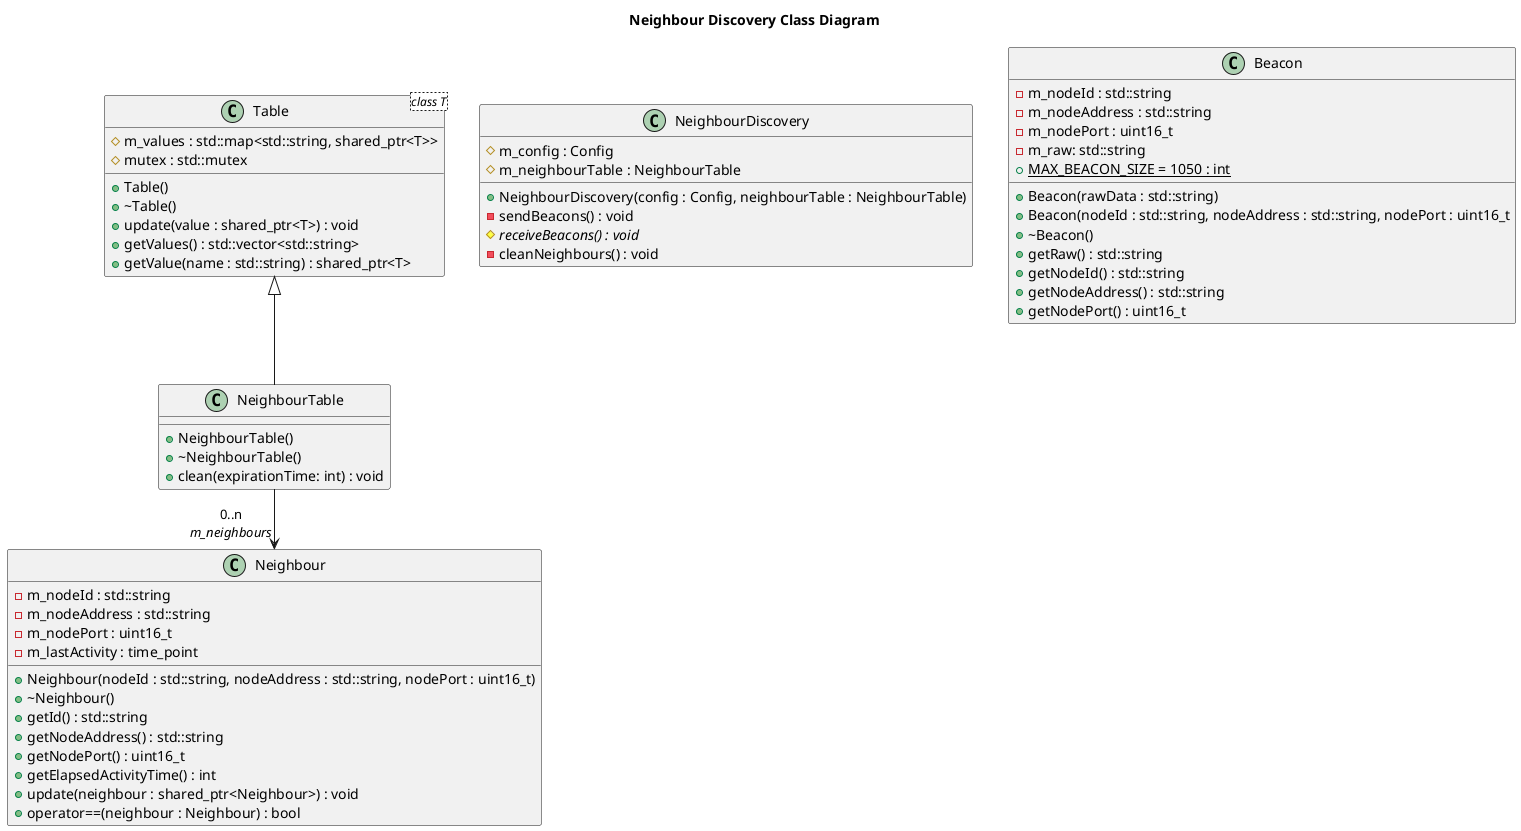 @startuml

title Neighbour Discovery Class Diagram

class Table<class T> {
  #m_values : std::map<std::string, shared_ptr<T>>
  #mutex : std::mutex
  +Table()
  +~Table()
  +update(value : shared_ptr<T>) : void
  +getValues() : std::vector<std::string>
  +getValue(name : std::string) : shared_ptr<T>
}

class Neighbour {
	-m_nodeId : std::string
	-m_nodeAddress : std::string
	-m_nodePort : uint16_t
	-m_lastActivity : time_point
	+Neighbour(nodeId : std::string, nodeAddress : std::string, nodePort : uint16_t)
	+~Neighbour()
	+getId() : std::string
	+getNodeAddress() : std::string
	+getNodePort() : uint16_t
	+getElapsedActivityTime() : int
	+update(neighbour : shared_ptr<Neighbour>) : void
	+operator==(neighbour : Neighbour) : bool
}

class NeighbourTable {
	+NeighbourTable()
	+~NeighbourTable()
	+clean(expirationTime: int) : void
}

class NeighbourDiscovery {
	#m_config : Config
	#m_neighbourTable : NeighbourTable
	+NeighbourDiscovery(config : Config, neighbourTable : NeighbourTable)
	-sendBeacons() : void
	#{abstract}receiveBeacons() : void
	-cleanNeighbours() : void
}

class Beacon {
	-m_nodeId : std::string
	-m_nodeAddress : std::string
	-m_nodePort : uint16_t
	-m_raw: std::string
	+{static} MAX_BEACON_SIZE = 1050 : int
	+Beacon(rawData : std::string)
	+Beacon(nodeId : std::string, nodeAddress : std::string, nodePort : uint16_t
	+~Beacon()
	+getRaw() : std::string
	+getNodeId() : std::string
	+getNodeAddress() : std::string
	+getNodePort() : uint16_t
}


NeighbourTable --> "0..n\n<i>m_neighbours</i>" Neighbour
Table <|-- NeighbourTable

@enduml